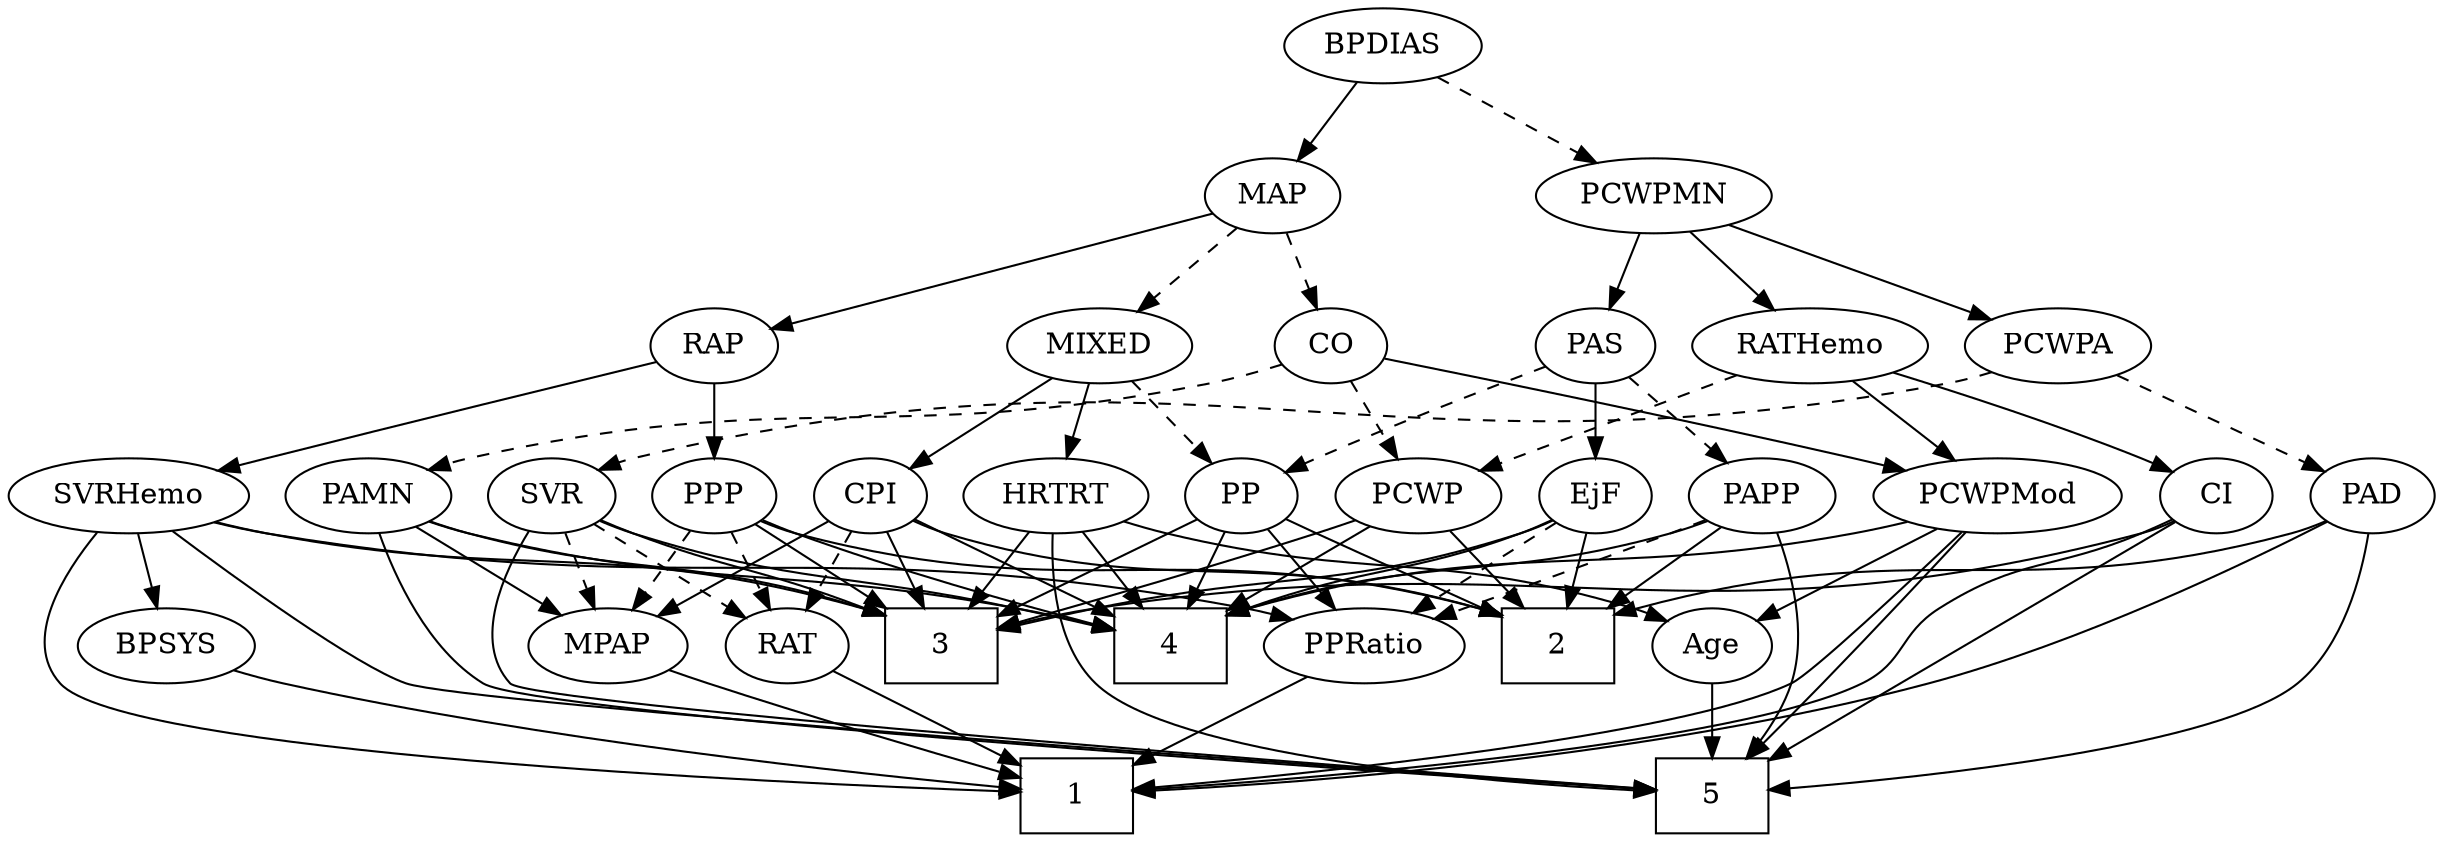 strict digraph {
	graph [bb="0,0,1089.6,396"];
	node [label="\N"];
	1	[height=0.5,
		pos="473.05,18",
		shape=box,
		width=0.75];
	2	[height=0.5,
		pos="691.05,90",
		shape=box,
		width=0.75];
	3	[height=0.5,
		pos="411.05,90",
		shape=box,
		width=0.75];
	4	[height=0.5,
		pos="521.05,90",
		shape=box,
		width=0.75];
	5	[height=0.5,
		pos="763.05,18",
		shape=box,
		width=0.75];
	Age	[height=0.5,
		pos="763.05,90",
		width=0.75];
	Age -> 5	[pos="e,763.05,36.104 763.05,71.697 763.05,63.983 763.05,54.712 763.05,46.112",
		style=solid];
	EjF	[height=0.5,
		pos="711.05,162",
		width=0.75];
	EjF -> 2	[pos="e,695.98,108.28 706.2,144.05 703.98,136.26 701.28,126.82 698.78,118.08",
		style=solid];
	EjF -> 3	[pos="e,438.05,97.468 690.47,150.19 685.52,147.9 680.17,145.67 675.05,144 593.31,117.44 569.17,125.62 485.05,108 472.97,105.47 459.84,\
102.52 448.03,99.791",
		style=solid];
	EjF -> 4	[pos="e,548.38,104.41 689.95,150.41 685.11,148.16 679.95,145.89 675.05,144 626.7,125.32 610.02,127.44 557.81,108.01",
		style=solid];
	PPRatio	[height=0.5,
		pos="606.05,90",
		width=1.1013];
	EjF -> PPRatio	[pos="e,627.55,105.34 692.27,148.49 676.66,138.08 654.15,123.07 636.04,110.99",
		style=dashed];
	RAP	[height=0.5,
		pos="309.05,234",
		width=0.77632];
	SVRHemo	[height=0.5,
		pos="50.046,162",
		width=1.3902];
	RAP -> SVRHemo	[pos="e,87.781,174 283.43,226.4 245.33,216.54 171.54,197.28 109.05,180 105.28,178.96 101.39,177.87 97.474,176.76",
		style=solid];
	PPP	[height=0.5,
		pos="309.05,162",
		width=0.75];
	RAP -> PPP	[pos="e,309.05,180.1 309.05,215.7 309.05,207.98 309.05,198.71 309.05,190.11",
		style=solid];
	MIXED	[height=0.5,
		pos="501.05,234",
		width=1.1193];
	CPI	[height=0.5,
		pos="381.05,162",
		width=0.75];
	MIXED -> CPI	[pos="e,400.83,174.54 477.62,219.34 458.14,207.97 430.32,191.74 409.54,179.62",
		style=solid];
	PP	[height=0.5,
		pos="551.05,162",
		width=0.75];
	MIXED -> PP	[pos="e,539.97,178.51 512.89,216.41 519.24,207.53 527.16,196.44 534.14,186.67",
		style=dashed];
	HRTRT	[height=0.5,
		pos="466.05,162",
		width=1.1013];
	MIXED -> HRTRT	[pos="e,474.44,179.79 492.57,216.05 488.49,207.89 483.5,197.91 478.96,188.82",
		style=solid];
	MPAP	[height=0.5,
		pos="259.05,90",
		width=0.97491];
	MPAP -> 1	[pos="e,445.78,26.893 285.93,78.286 291.56,76.135 297.48,73.941 303.05,72 348.48,56.161 401.5,39.991 436.1,29.747",
		style=solid];
	BPSYS	[height=0.5,
		pos="54.046,90",
		width=1.0471];
	BPSYS -> 1	[pos="e,446.04,21.291 83.22,78.484 90.598,76.097 98.554,73.752 106.05,72 225.05,44.174 369.38,28.472 436.03,22.214",
		style=solid];
	PAD	[height=0.5,
		pos="1061,162",
		width=0.79437];
	PAD -> 1	[pos="e,500.22,19.957 1040.6,149.3 1005.8,129.91 932.2,91.334 865.05,72 738.25,35.495 580.97,23.931 510.39,20.434",
		style=solid];
	PAD -> 2	[pos="e,718.21,104.93 1039.4,149.96 1034.1,147.68 1028.5,145.51 1023,144 898.47,109.41 856.42,143.04 728.01,107.71",
		style=solid];
	PAD -> 5	[pos="e,790.33,20.97 1060.2,143.81 1058.3,123.53 1051.9,90.287 1031,72 997.2,42.286 866.06,27.489 800.62,21.831",
		style=solid];
	CO	[height=0.5,
		pos="622.05,234",
		width=0.75];
	PAMN	[height=0.5,
		pos="154.05,162",
		width=1.011];
	CO -> PAMN	[pos="e,180.82,174.41 597.55,226.38 583.69,222.85 566,218.69 550.05,216 395.41,189.93 351.67,216.01 199.05,180 196.23,179.33 193.34,178.54 \
190.47,177.66",
		style=dashed];
	PCWPMod	[height=0.5,
		pos="890.05,162",
		width=1.4443];
	CO -> PCWPMod	[pos="e,851.39,174.04 645.67,224.97 654.8,221.99 665.36,218.68 675.05,216 742.79,197.25 760.95,197.44 829.05,180 833.12,178.96 837.34,\
177.85 841.57,176.71",
		style=solid];
	PCWP	[height=0.5,
		pos="631.05,162",
		width=0.97491];
	CO -> PCWP	[pos="e,628.82,180.28 624.22,216.05 625.22,208.35 626.41,199.03 627.53,190.36",
		style=dashed];
	PAS	[height=0.5,
		pos="711.05,234",
		width=0.75];
	PAS -> EjF	[pos="e,711.05,180.1 711.05,215.7 711.05,207.98 711.05,198.71 711.05,190.11",
		style=solid];
	PAS -> PP	[pos="e,572.31,173.2 688.54,223.68 663.61,213.28 622.28,195.84 587.05,180 585.25,179.19 583.41,178.35 581.55,177.5",
		style=dashed];
	PAPP	[height=0.5,
		pos="788.05,162",
		width=0.88464];
	PAS -> PAPP	[pos="e,771.96,177.63 726.63,218.83 737.44,209 752.05,195.72 764.31,184.58",
		style=dashed];
	PAMN -> 3	[pos="e,383.81,104.69 181.42,149.87 187.18,147.75 193.27,145.67 199.05,144 272.75,122.69 297.37,132.39 374.18,107.85",
		style=solid];
	PAMN -> 4	[pos="e,493.75,97.832 180.87,149.78 186.78,147.62 193.06,145.55 199.05,144 306.89,116.16 337.57,128.49 447.05,108 459.07,105.75 472.1,\
102.9 483.83,100.17",
		style=solid];
	PAMN -> 5	[pos="e,735.72,20.864 158.03,143.93 163.86,123.12 176.87,88.679 202.05,72 223.94,57.495 603.84,30.032 725.73,21.556",
		style=solid];
	PAMN -> MPAP	[pos="e,238.34,104.8 174.79,147.17 190.47,136.72 212.19,122.24 229.65,110.59",
		style=solid];
	RATHemo	[height=0.5,
		pos="805.05,234",
		width=1.3721];
	RATHemo -> PCWPMod	[pos="e,870.83,178.82 824.33,217.12 835.74,207.72 850.38,195.67 862.94,185.33",
		style=solid];
	RATHemo -> PCWP	[pos="e,657.91,173.81 773.13,220.16 743.3,208.16 698.78,190.25 667.55,177.68",
		style=dashed];
	CI	[height=0.5,
		pos="987.05,162",
		width=0.75];
	RATHemo -> CI	[pos="e,965.87,173.4 840.21,221.26 870,211.08 913.71,195.55 951.05,180 952.86,179.24 954.72,178.44 956.59,177.62",
		style=solid];
	CPI -> 2	[pos="e,663.86,104.84 401.58,150.05 406.53,147.76 411.89,145.57 417.05,144 516.29,113.77 550.63,137.63 653.97,107.8",
		style=solid];
	CPI -> 3	[pos="e,403.57,108.45 388.16,144.41 391.57,136.45 395.74,126.72 399.58,117.76",
		style=solid];
	CPI -> 4	[pos="e,493.68,104.68 402,150.52 423.74,139.65 458.17,122.44 484.42,109.31",
		style=solid];
	CPI -> MPAP	[pos="e,281.82,104.07 361.17,149.6 342.06,138.63 312.88,121.89 290.59,109.1",
		style=solid];
	RAT	[height=0.5,
		pos="339.05,90",
		width=0.75827];
	CPI -> RAT	[pos="e,348.83,107.31 371.52,145.12 366.38,136.56 359.92,125.8 354.12,116.13",
		style=dashed];
	RAT -> 1	[pos="e,445.64,33.315 359.69,78.216 380.13,67.538 411.86,50.962 436.56,38.06",
		style=solid];
	SVR	[height=0.5,
		pos="236.05,162",
		width=0.77632];
	SVR -> 3	[pos="e,383.66,104.29 257.81,150.6 262.78,148.34 268.07,146.02 273.05,144 314.82,127.07 328.84,126.32 374.16,108.16",
		style=solid];
	SVR -> 4	[pos="e,494.01,97.359 257.63,150.09 262.61,147.86 267.94,145.68 273.05,144 348.07,119.36 369.89,124.84 447.05,108 459.1,105.37 472.23,\
102.39 484.04,99.669",
		style=solid];
	SVR -> 5	[pos="e,735.75,20.627 225.03,145.41 212.66,125.83 196.58,92.334 215.05,72 232.26,53.045 604.6,28.688 725.5,21.254",
		style=solid];
	SVR -> MPAP	[pos="e,253.53,107.79 241.61,144.05 244.24,136.06 247.44,126.33 250.37,117.4",
		style=dashed];
	SVR -> RAT	[pos="e,320.62,103.52 254.94,148.16 271.01,137.24 294.28,121.43 312.27,109.2",
		style=dashed];
	PCWPMod -> 1	[pos="e,500.21,21.295 875.44,144.5 854.58,121.32 816.8,80.967 799.05,72 748.98,46.713 585.06,29.123 510.53,22.233",
		style=solid];
	PCWPMod -> 4	[pos="e,548.22,104.9 852.17,149.56 844.56,147.51 836.59,145.54 829.05,144 712.72,120.22 675.96,141.27 557.98,107.74",
		style=solid];
	PCWPMod -> 5	[pos="e,780.31,36.418 876.33,144.34 861.32,126.27 836.43,96.687 814.05,72 805.55,62.634 796,52.586 787.48,43.784",
		style=solid];
	PCWPMod -> Age	[pos="e,783.38,102.21 863.42,146.33 842.64,134.87 813.79,118.97 792.36,107.16",
		style=solid];
	PCWPA	[height=0.5,
		pos="914.05,234",
		width=1.1555];
	PCWPA -> PAD	[pos="e,1038.6,173.7 941.01,220.16 965.96,208.28 1003.1,190.61 1029.4,178.07",
		style=dashed];
	PCWPA -> SVR	[pos="e,257.08,174.28 883.92,221.52 877.14,219.34 869.92,217.33 863.05,216 605.13,166.04 527.86,243.93 273.05,180 270.87,179.45 268.67,\
178.78 266.48,178.03",
		style=dashed];
	PCWPMN	[height=0.5,
		pos="752.05,306",
		width=1.3902];
	PCWPMN -> PAS	[pos="e,720.6,251.31 742.12,288.05 737.21,279.68 731.2,269.4 725.77,260.13",
		style=solid];
	PCWPMN -> RATHemo	[pos="e,792.58,251.47 764.61,288.41 771.14,279.78 779.26,269.06 786.5,259.5",
		style=solid];
	PCWPMN -> PCWPA	[pos="e,885.75,247.23 782.9,291.67 809.54,280.16 848.11,263.49 876.53,251.21",
		style=solid];
	SVRHemo -> 1	[pos="e,445.94,20.021 32.17,144.98 12.955,125.87 -12.382,93.762 7.0456,72 35.486,40.142 330.28,24.905 435.76,20.443",
		style=solid];
	SVRHemo -> 3	[pos="e,383.87,104.89 86.66,149.55 94.024,147.51 101.74,145.54 109.05,144 222.59,120.09 258.69,140.68 373.96,107.79",
		style=solid];
	SVRHemo -> 5	[pos="e,735.77,21.009 65.424,144.75 86.386,123.8 126.14,88.135 168.05,72 194.14,61.952 598.72,31.206 725.42,21.778",
		style=solid];
	SVRHemo -> BPSYS	[pos="e,53.068,108.1 51.034,143.7 51.475,135.98 52.005,126.71 52.496,118.11",
		style=solid];
	SVRHemo -> PPRatio	[pos="e,577.11,102.4 85.968,149.41 93.525,147.32 101.5,145.38 109.05,144 305.56,108.17 361.56,149.07 557.05,108 560.45,107.28 563.95,106.4 \
567.43,105.41",
		style=solid];
	BPDIAS	[height=0.5,
		pos="629.05,378",
		width=1.1735];
	BPDIAS -> PCWPMN	[pos="e,726.52,321.52 653.35,363.17 671.76,352.69 697.31,338.15 717.8,326.49",
		style=dashed];
	MAP	[height=0.5,
		pos="580.05,306",
		width=0.84854];
	BPDIAS -> MAP	[pos="e,591.24,322.99 617.43,360.41 611.37,351.74 603.83,340.97 597.11,331.38",
		style=solid];
	MAP -> RAP	[pos="e,334.6,241.6 552.57,297.9 503.14,285.14 399.29,258.31 344.55,244.17",
		style=solid];
	MAP -> MIXED	[pos="e,518.49,250.46 563.68,290.5 552.85,280.9 538.45,268.14 526.18,257.27",
		style=dashed];
	MAP -> CO	[pos="e,612.36,251.15 589.79,288.76 594.93,280.19 601.35,269.49 607.11,259.9",
		style=dashed];
	PP -> 2	[pos="e,663.68,104.68 572,150.52 593.74,139.65 628.17,122.44 654.42,109.31",
		style=solid];
	PP -> 3	[pos="e,438.41,104.68 530.09,150.52 508.35,139.65 473.92,122.44 447.68,109.31",
		style=solid];
	PP -> 4	[pos="e,528.52,108.45 543.94,144.41 540.53,136.45 536.36,126.72 532.51,117.76",
		style=solid];
	PP -> PPRatio	[pos="e,593.37,107.13 562.98,145.81 569.99,136.89 579.01,125.41 586.99,115.26",
		style=solid];
	PPP -> 2	[pos="e,663.89,104.95 329.54,149.92 334.5,147.64 339.86,145.48 345.05,144 475.28,106.78 519.6,144.27 654.05,107.71",
		style=solid];
	PPP -> 3	[pos="e,386.07,108.14 327.28,148.49 341.24,138.91 360.87,125.43 377.62,113.94",
		style=solid];
	PPP -> 4	[pos="e,493.79,97.857 330.14,150.4 334.98,148.15 340.14,145.88 345.05,144 391.95,125.98 447.74,110.08 483.74,100.5",
		style=solid];
	PPP -> MPAP	[pos="e,270.81,107.47 297.95,145.46 291.72,136.74 283.8,125.65 276.73,115.76",
		style=dashed];
	PPP -> RAT	[pos="e,331.99,107.47 316.16,144.41 319.7,136.13 324.08,125.92 328.05,116.66",
		style=dashed];
	PPRatio -> 1	[pos="e,500.24,33.312 581.03,75.834 560.79,65.182 532.02,50.039 509.26,38.062",
		style=solid];
	PCWP -> 2	[pos="e,676.22,108.29 644.66,145.12 652.01,136.54 661.25,125.77 669.54,116.09",
		style=solid];
	PCWP -> 3	[pos="e,438.08,98.45 604.17,150.24 598.54,148.1 592.62,145.91 587.05,144 539.52,127.69 483.88,111.39 448.08,101.26",
		style=solid];
	PCWP -> 4	[pos="e,548.04,108.18 609.84,147.5 594.84,137.96 574.38,124.94 556.88,113.8",
		style=solid];
	CI -> 1	[pos="e,500.06,20.821 965.76,150.85 960.93,148.58 955.82,146.19 951.05,144 915.23,127.59 902.67,130.08 870.05,108 851.04,95.14 853.62,\
82.164 833.05,72 776.67,44.146 590.3,27.564 510.18,21.565",
		style=solid];
	CI -> 3	[pos="e,438.27,98.275 966.97,149.95 961.91,147.61 956.39,145.42 951.05,144 750.25,90.77 690.4,139.34 485.05,108 472.95,106.15 459.9,103.41 \
448.17,100.67",
		style=solid];
	CI -> 5	[pos="e,789.95,36.056 967.95,148.89 930.4,125.09 846.45,71.872 798.47,41.457",
		style=solid];
	PAPP -> 2	[pos="e,714.63,108.02 768.88,147.17 755.74,137.69 738.01,124.89 722.78,113.9",
		style=solid];
	PAPP -> 4	[pos="e,548.27,104.73 764.06,150.09 758.55,147.85 752.66,145.68 747.05,144 667.67,120.3 640.73,133.52 557.83,107.79",
		style=solid];
	PAPP -> 5	[pos="e,778.66,36.226 794.19,144.23 799.93,126.07 806.55,96.405 799.05,72 796.04,62.215 790.54,52.616 784.73,44.334",
		style=solid];
	PAPP -> PPRatio	[pos="e,635.86,101.88 762.95,150.44 757.71,148.28 752.21,146.04 747.05,144 712.89,130.5 673.77,115.86 645.42,105.4",
		style=dashed];
	HRTRT -> 3	[pos="e,424.5,108.12 453.29,144.76 446.61,136.27 438.29,125.68 430.8,116.15",
		style=solid];
	HRTRT -> 4	[pos="e,507.59,108.12 478.8,144.76 485.48,136.27 493.8,125.68 501.29,116.15",
		style=solid];
	HRTRT -> 5	[pos="e,735.89,20.448 464.54,143.98 463.77,123.87 465.85,90.783 485.05,72 518.72,39.059 657.9,25.731 725.66,21.115",
		style=solid];
	HRTRT -> Age	[pos="e,742.49,101.88 495.6,149.86 501.96,147.72 508.68,145.63 515.05,144 607.62,120.26 635.88,136.67 727.05,108 728.97,107.39 730.93,\
106.7 732.89,105.96",
		style=solid];
}
